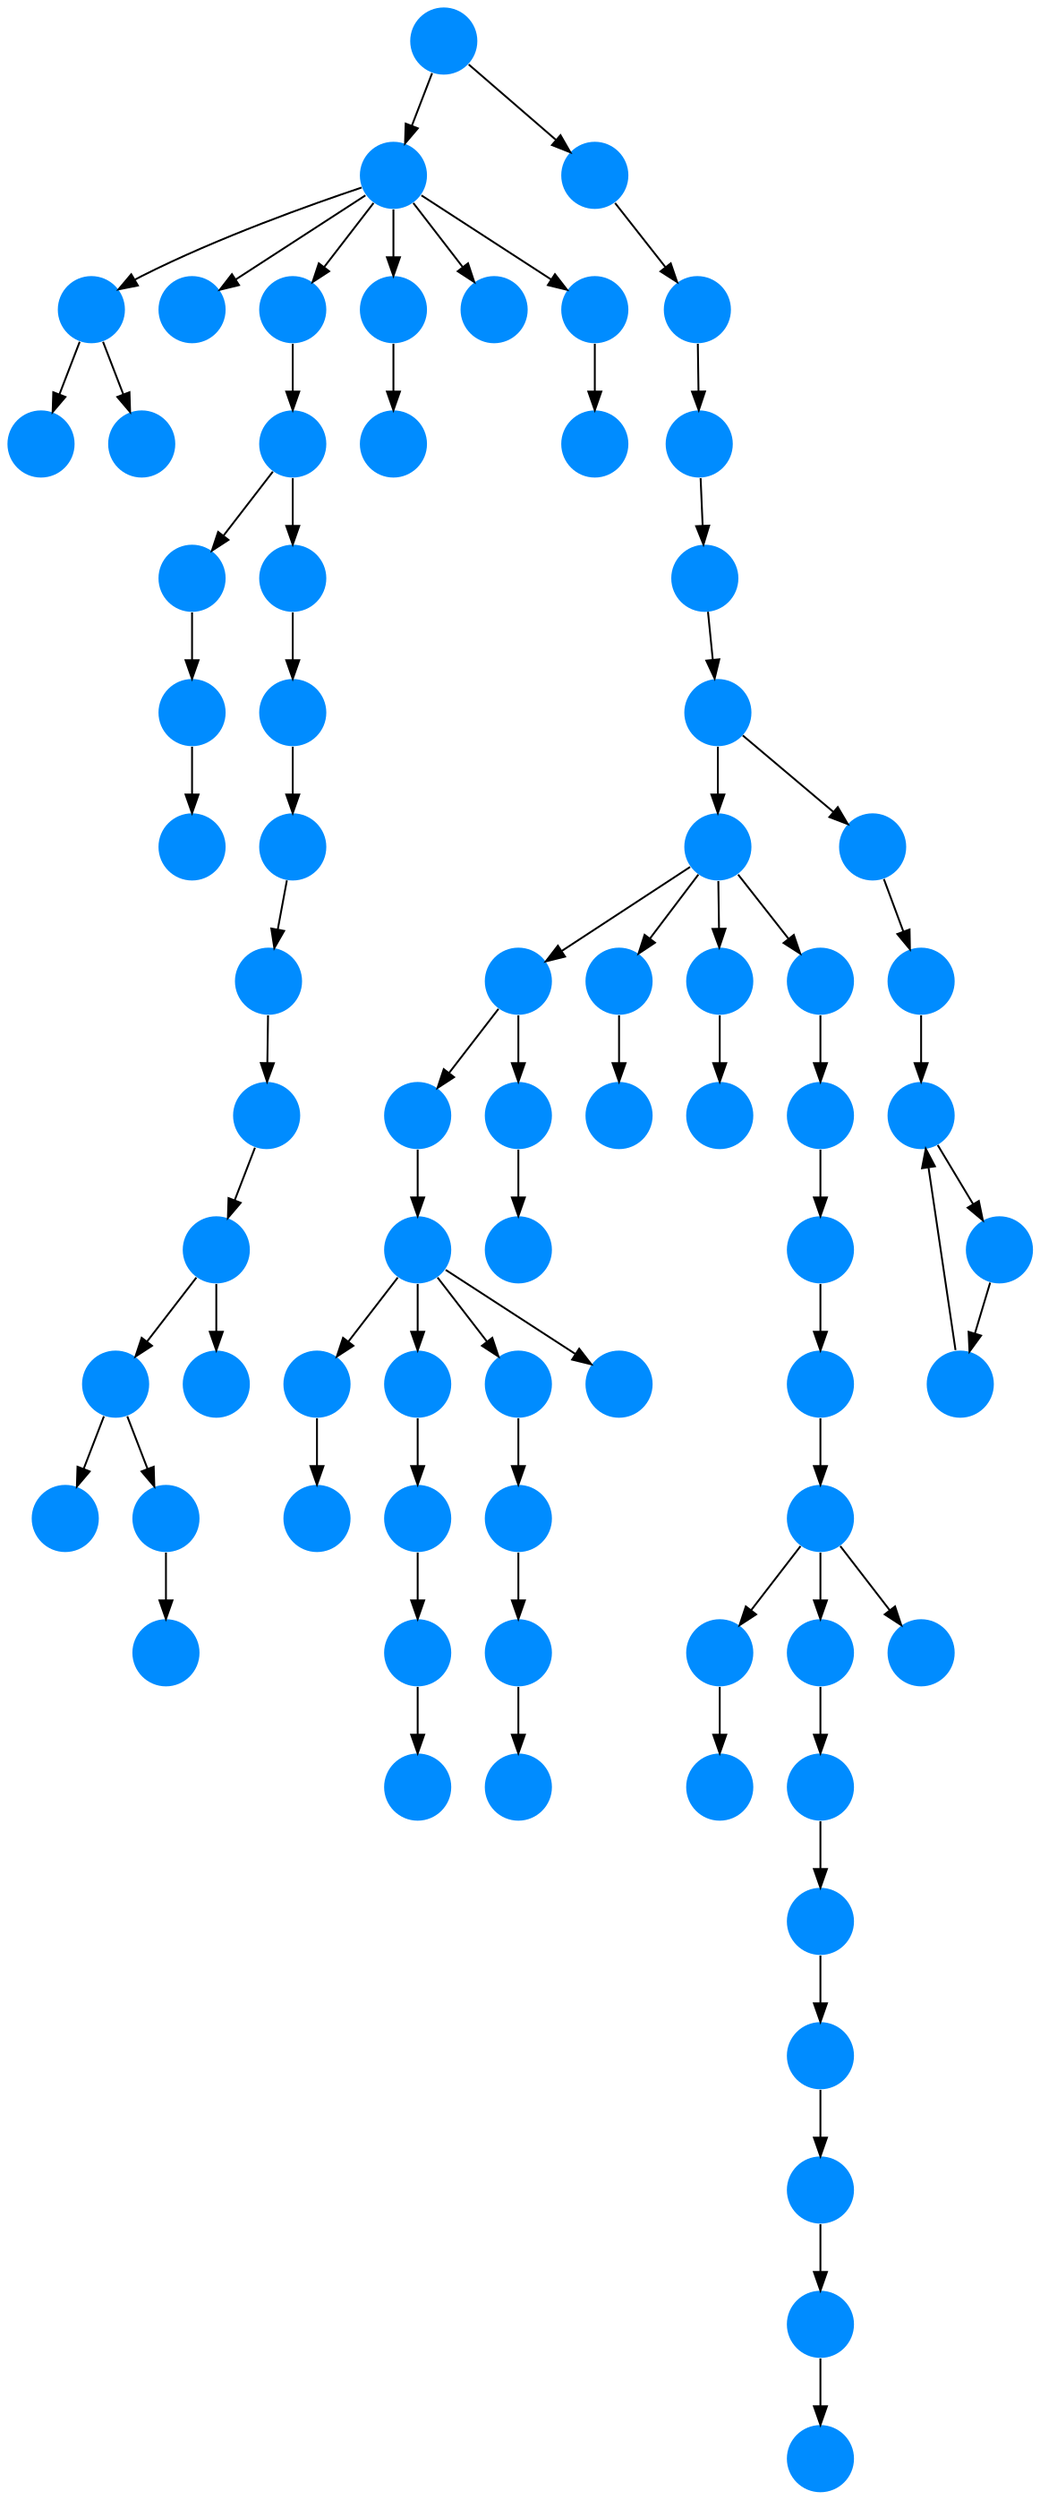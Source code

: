 digraph{
0 [tooltip = "G", penwidth = 0, style = filled, fillcolor = "#008cff", shape = circle, label = ""]
1 [tooltip = "G", penwidth = 0, style = filled, fillcolor = "#008cff", shape = circle, label = ""]
2 [tooltip = "G", penwidth = 0, style = filled, fillcolor = "#008cff", shape = circle, label = ""]
3 [tooltip = "G", penwidth = 0, style = filled, fillcolor = "#008cff", shape = circle, label = ""]
4 [tooltip = "G", penwidth = 0, style = filled, fillcolor = "#008cff", shape = circle, label = ""]
5 [tooltip = "G", penwidth = 0, style = filled, fillcolor = "#008cff", shape = circle, label = ""]
6 [tooltip = "G", penwidth = 0, style = filled, fillcolor = "#008cff", shape = circle, label = ""]
7 [tooltip = "G", penwidth = 0, style = filled, fillcolor = "#008cff", shape = circle, label = ""]
8 [tooltip = "G", penwidth = 0, style = filled, fillcolor = "#008cff", shape = circle, label = ""]
9 [tooltip = "G", penwidth = 0, style = filled, fillcolor = "#008cff", shape = circle, label = ""]
10 [tooltip = "G", penwidth = 0, style = filled, fillcolor = "#008cff", shape = circle, label = ""]
11 [tooltip = "G", penwidth = 0, style = filled, fillcolor = "#008cff", shape = circle, label = ""]
12 [tooltip = "G", penwidth = 0, style = filled, fillcolor = "#008cff", shape = circle, label = ""]
13 [tooltip = "G", penwidth = 0, style = filled, fillcolor = "#008cff", shape = circle, label = ""]
14 [tooltip = "G", penwidth = 0, style = filled, fillcolor = "#008cff", shape = circle, label = ""]
15 [tooltip = "G", penwidth = 0, style = filled, fillcolor = "#008cff", shape = circle, label = ""]
16 [tooltip = "G", penwidth = 0, style = filled, fillcolor = "#008cff", shape = circle, label = ""]
17 [tooltip = "G", penwidth = 0, style = filled, fillcolor = "#008cff", shape = circle, label = ""]
18 [tooltip = "G", penwidth = 0, style = filled, fillcolor = "#008cff", shape = circle, label = ""]
19 [tooltip = "G", penwidth = 0, style = filled, fillcolor = "#008cff", shape = circle, label = ""]
20 [tooltip = "G", penwidth = 0, style = filled, fillcolor = "#008cff", shape = circle, label = ""]
21 [tooltip = "G", penwidth = 0, style = filled, fillcolor = "#008cff", shape = circle, label = ""]
22 [tooltip = "G", penwidth = 0, style = filled, fillcolor = "#008cff", shape = circle, label = ""]
23 [tooltip = "G", penwidth = 0, style = filled, fillcolor = "#008cff", shape = circle, label = ""]
24 [tooltip = "G", penwidth = 0, style = filled, fillcolor = "#008cff", shape = circle, label = ""]
25 [tooltip = "G", penwidth = 0, style = filled, fillcolor = "#008cff", shape = circle, label = ""]
26 [tooltip = "G", penwidth = 0, style = filled, fillcolor = "#008cff", shape = circle, label = ""]
27 [tooltip = "G", penwidth = 0, style = filled, fillcolor = "#008cff", shape = circle, label = ""]
28 [tooltip = "G", penwidth = 0, style = filled, fillcolor = "#008cff", shape = circle, label = ""]
29 [tooltip = "G", penwidth = 0, style = filled, fillcolor = "#008cff", shape = circle, label = ""]
30 [tooltip = "G", penwidth = 0, style = filled, fillcolor = "#008cff", shape = circle, label = ""]
31 [tooltip = "G", penwidth = 0, style = filled, fillcolor = "#008cff", shape = circle, label = ""]
32 [tooltip = "G", penwidth = 0, style = filled, fillcolor = "#008cff", shape = circle, label = ""]
33 [tooltip = "G", penwidth = 0, style = filled, fillcolor = "#008cff", shape = circle, label = ""]
34 [tooltip = "G", penwidth = 0, style = filled, fillcolor = "#008cff", shape = circle, label = ""]
35 [tooltip = "G", penwidth = 0, style = filled, fillcolor = "#008cff", shape = circle, label = ""]
36 [tooltip = "G", penwidth = 0, style = filled, fillcolor = "#008cff", shape = circle, label = ""]
37 [tooltip = "G", penwidth = 0, style = filled, fillcolor = "#008cff", shape = circle, label = ""]
38 [tooltip = "G", penwidth = 0, style = filled, fillcolor = "#008cff", shape = circle, label = ""]
39 [tooltip = "G", penwidth = 0, style = filled, fillcolor = "#008cff", shape = circle, label = ""]
40 [tooltip = "G", penwidth = 0, style = filled, fillcolor = "#008cff", shape = circle, label = ""]
41 [tooltip = "G", penwidth = 0, style = filled, fillcolor = "#008cff", shape = circle, label = ""]
42 [tooltip = "G", penwidth = 0, style = filled, fillcolor = "#008cff", shape = circle, label = ""]
43 [tooltip = "G", penwidth = 0, style = filled, fillcolor = "#008cff", shape = circle, label = ""]
44 [tooltip = "G", penwidth = 0, style = filled, fillcolor = "#008cff", shape = circle, label = ""]
45 [tooltip = "G", penwidth = 0, style = filled, fillcolor = "#008cff", shape = circle, label = ""]
46 [tooltip = "G", penwidth = 0, style = filled, fillcolor = "#008cff", shape = circle, label = ""]
47 [tooltip = "G", penwidth = 0, style = filled, fillcolor = "#008cff", shape = circle, label = ""]
48 [tooltip = "G", penwidth = 0, style = filled, fillcolor = "#008cff", shape = circle, label = ""]
49 [tooltip = "G", penwidth = 0, style = filled, fillcolor = "#008cff", shape = circle, label = ""]
50 [tooltip = "G", penwidth = 0, style = filled, fillcolor = "#008cff", shape = circle, label = ""]
51 [tooltip = "G", penwidth = 0, style = filled, fillcolor = "#008cff", shape = circle, label = ""]
52 [tooltip = "G", penwidth = 0, style = filled, fillcolor = "#008cff", shape = circle, label = ""]
53 [tooltip = "G", penwidth = 0, style = filled, fillcolor = "#008cff", shape = circle, label = ""]
54 [tooltip = "G", penwidth = 0, style = filled, fillcolor = "#008cff", shape = circle, label = ""]
55 [tooltip = "G", penwidth = 0, style = filled, fillcolor = "#008cff", shape = circle, label = ""]
56 [tooltip = "G", penwidth = 0, style = filled, fillcolor = "#008cff", shape = circle, label = ""]
57 [tooltip = "G", penwidth = 0, style = filled, fillcolor = "#008cff", shape = circle, label = ""]
58 [tooltip = "G", penwidth = 0, style = filled, fillcolor = "#008cff", shape = circle, label = ""]
59 [tooltip = "G", penwidth = 0, style = filled, fillcolor = "#008cff", shape = circle, label = ""]
60 [tooltip = "G", penwidth = 0, style = filled, fillcolor = "#008cff", shape = circle, label = ""]
61 [tooltip = "G", penwidth = 0, style = filled, fillcolor = "#008cff", shape = circle, label = ""]
62 [tooltip = "G", penwidth = 0, style = filled, fillcolor = "#008cff", shape = circle, label = ""]
63 [tooltip = "G", penwidth = 0, style = filled, fillcolor = "#008cff", shape = circle, label = ""]
64 [tooltip = "G", penwidth = 0, style = filled, fillcolor = "#008cff", shape = circle, label = ""]
65 [tooltip = "G", penwidth = 0, style = filled, fillcolor = "#008cff", shape = circle, label = ""]
66 [tooltip = "G", penwidth = 0, style = filled, fillcolor = "#008cff", shape = circle, label = ""]
67 [tooltip = "G", penwidth = 0, style = filled, fillcolor = "#008cff", shape = circle, label = ""]
68 [tooltip = "G", penwidth = 0, style = filled, fillcolor = "#008cff", shape = circle, label = ""]
69 [tooltip = "G", penwidth = 0, style = filled, fillcolor = "#008cff", shape = circle, label = ""]
70 [tooltip = "G", penwidth = 0, style = filled, fillcolor = "#008cff", shape = circle, label = ""]
71 [tooltip = "G", penwidth = 0, style = filled, fillcolor = "#008cff", shape = circle, label = ""]
72 [tooltip = "G", penwidth = 0, style = filled, fillcolor = "#008cff", shape = circle, label = ""]
19 -> 8
55 -> 25
55 -> 5
2 -> 51
23 -> 22
63 -> 69
70 -> 63
24 -> 26
14 -> 13
0 -> 50
8 -> 9
10 -> 21
65 -> 67
38 -> 55
68 -> 66
28 -> 26
31 -> 30
44 -> 41
11 -> 19
57 -> 60
30 -> 70
0 -> 54
53 -> 52
63 -> 68
51 -> 39
5 -> 11
8 -> 10
13 -> 16
53 -> 45
1 -> 72
41 -> 43
25 -> 28
36 -> 35
67 -> 29
8 -> 6
60 -> 56
56 -> 53
1 -> 48
6 -> 37
56 -> 62
3 -> 2
9 -> 14
64 -> 65
1 -> 44
42 -> 40
27 -> 24
5 -> 17
20 -> 31
21 -> 23
43 -> 42
34 -> 33
5 -> 15
15 -> 7
72 -> 71
11 -> 36
1 -> 0
52 -> 46
58 -> 57
59 -> 61
17 -> 18
41 -> 59
26 -> 27
8 -> 12
39 -> 38
3 -> 1
1 -> 49
29 -> 32
66 -> 64
5 -> 20
63 -> 34
48 -> 47
1 -> 4
61 -> 58
}